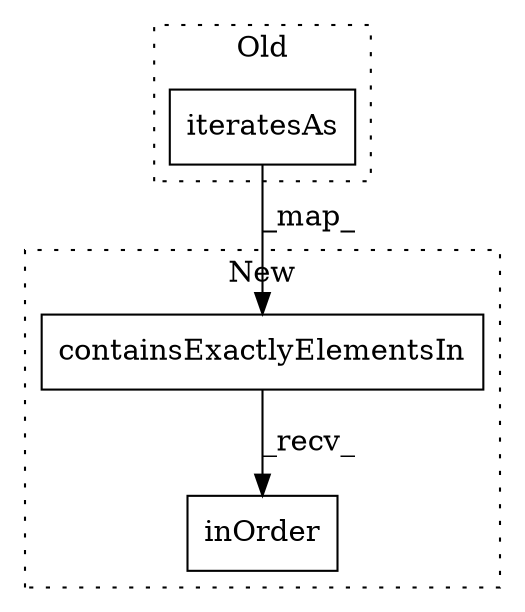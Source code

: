 digraph G {
subgraph cluster0 {
1 [label="iteratesAs" a="32" s="3917,3949" l="11,1" shape="box"];
label = "Old";
style="dotted";
}
subgraph cluster1 {
2 [label="containsExactlyElementsIn" a="32" s="3917,3964" l="26,1" shape="box"];
3 [label="inOrder" a="32" s="3977" l="9" shape="box"];
label = "New";
style="dotted";
}
1 -> 2 [label="_map_"];
2 -> 3 [label="_recv_"];
}